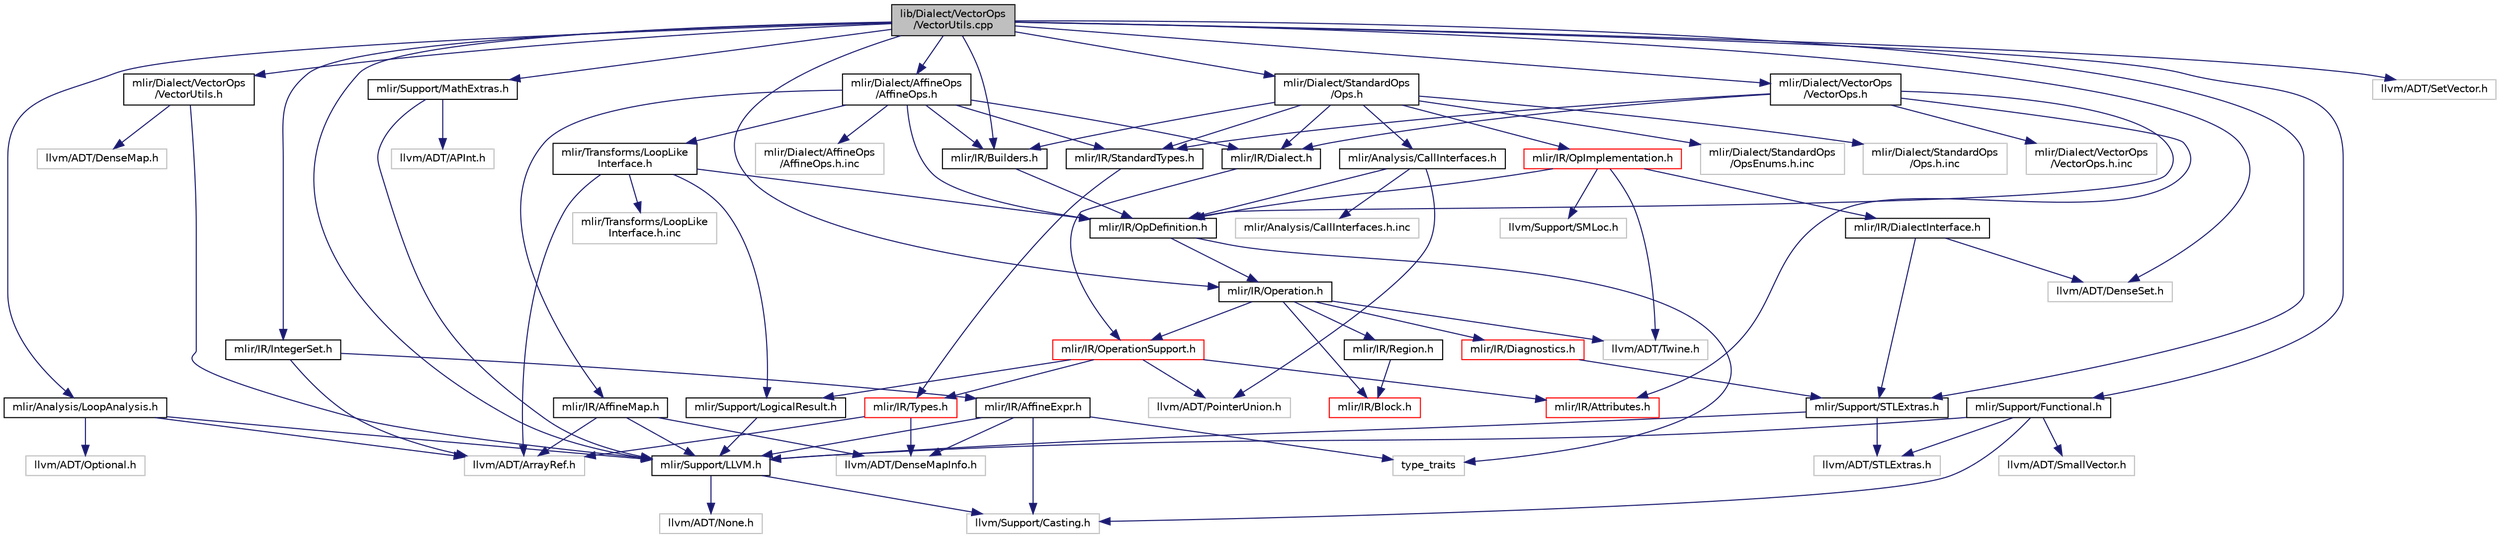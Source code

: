 digraph "lib/Dialect/VectorOps/VectorUtils.cpp"
{
  bgcolor="transparent";
  edge [fontname="Helvetica",fontsize="10",labelfontname="Helvetica",labelfontsize="10"];
  node [fontname="Helvetica",fontsize="10",shape=record];
  Node0 [label="lib/Dialect/VectorOps\l/VectorUtils.cpp",height=0.2,width=0.4,color="black", fillcolor="grey75", style="filled", fontcolor="black"];
  Node0 -> Node1 [color="midnightblue",fontsize="10",style="solid",fontname="Helvetica"];
  Node1 [label="mlir/Dialect/VectorOps\l/VectorUtils.h",height=0.2,width=0.4,color="black",URL="$VectorUtils_8h.html"];
  Node1 -> Node2 [color="midnightblue",fontsize="10",style="solid",fontname="Helvetica"];
  Node2 [label="mlir/Support/LLVM.h",height=0.2,width=0.4,color="black",URL="$LLVM_8h.html"];
  Node2 -> Node3 [color="midnightblue",fontsize="10",style="solid",fontname="Helvetica"];
  Node3 [label="llvm/ADT/None.h",height=0.2,width=0.4,color="grey75"];
  Node2 -> Node4 [color="midnightblue",fontsize="10",style="solid",fontname="Helvetica"];
  Node4 [label="llvm/Support/Casting.h",height=0.2,width=0.4,color="grey75"];
  Node1 -> Node5 [color="midnightblue",fontsize="10",style="solid",fontname="Helvetica"];
  Node5 [label="llvm/ADT/DenseMap.h",height=0.2,width=0.4,color="grey75"];
  Node0 -> Node6 [color="midnightblue",fontsize="10",style="solid",fontname="Helvetica"];
  Node6 [label="mlir/Analysis/LoopAnalysis.h",height=0.2,width=0.4,color="black",URL="$LoopAnalysis_8h.html"];
  Node6 -> Node2 [color="midnightblue",fontsize="10",style="solid",fontname="Helvetica"];
  Node6 -> Node7 [color="midnightblue",fontsize="10",style="solid",fontname="Helvetica"];
  Node7 [label="llvm/ADT/ArrayRef.h",height=0.2,width=0.4,color="grey75"];
  Node6 -> Node8 [color="midnightblue",fontsize="10",style="solid",fontname="Helvetica"];
  Node8 [label="llvm/ADT/Optional.h",height=0.2,width=0.4,color="grey75"];
  Node0 -> Node9 [color="midnightblue",fontsize="10",style="solid",fontname="Helvetica"];
  Node9 [label="mlir/Dialect/AffineOps\l/AffineOps.h",height=0.2,width=0.4,color="black",URL="$AffineOps_8h.html"];
  Node9 -> Node10 [color="midnightblue",fontsize="10",style="solid",fontname="Helvetica"];
  Node10 [label="mlir/IR/AffineMap.h",height=0.2,width=0.4,color="black",URL="$AffineMap_8h.html"];
  Node10 -> Node2 [color="midnightblue",fontsize="10",style="solid",fontname="Helvetica"];
  Node10 -> Node7 [color="midnightblue",fontsize="10",style="solid",fontname="Helvetica"];
  Node10 -> Node11 [color="midnightblue",fontsize="10",style="solid",fontname="Helvetica"];
  Node11 [label="llvm/ADT/DenseMapInfo.h",height=0.2,width=0.4,color="grey75"];
  Node9 -> Node12 [color="midnightblue",fontsize="10",style="solid",fontname="Helvetica"];
  Node12 [label="mlir/IR/Builders.h",height=0.2,width=0.4,color="black",URL="$IR_2Builders_8h.html"];
  Node12 -> Node13 [color="midnightblue",fontsize="10",style="solid",fontname="Helvetica"];
  Node13 [label="mlir/IR/OpDefinition.h",height=0.2,width=0.4,color="black",URL="$OpDefinition_8h.html"];
  Node13 -> Node14 [color="midnightblue",fontsize="10",style="solid",fontname="Helvetica"];
  Node14 [label="mlir/IR/Operation.h",height=0.2,width=0.4,color="black",URL="$Operation_8h.html"];
  Node14 -> Node15 [color="midnightblue",fontsize="10",style="solid",fontname="Helvetica"];
  Node15 [label="mlir/IR/Block.h",height=0.2,width=0.4,color="red",URL="$Block_8h.html"];
  Node14 -> Node44 [color="midnightblue",fontsize="10",style="solid",fontname="Helvetica"];
  Node44 [label="mlir/IR/Diagnostics.h",height=0.2,width=0.4,color="red",URL="$Diagnostics_8h.html"];
  Node44 -> Node26 [color="midnightblue",fontsize="10",style="solid",fontname="Helvetica"];
  Node26 [label="mlir/Support/STLExtras.h",height=0.2,width=0.4,color="black",URL="$STLExtras_8h.html"];
  Node26 -> Node2 [color="midnightblue",fontsize="10",style="solid",fontname="Helvetica"];
  Node26 -> Node27 [color="midnightblue",fontsize="10",style="solid",fontname="Helvetica"];
  Node27 [label="llvm/ADT/STLExtras.h",height=0.2,width=0.4,color="grey75"];
  Node14 -> Node45 [color="midnightblue",fontsize="10",style="solid",fontname="Helvetica"];
  Node45 [label="mlir/IR/OperationSupport.h",height=0.2,width=0.4,color="red",URL="$OperationSupport_8h.html"];
  Node45 -> Node34 [color="midnightblue",fontsize="10",style="solid",fontname="Helvetica"];
  Node34 [label="mlir/IR/Attributes.h",height=0.2,width=0.4,color="red",URL="$Attributes_8h.html"];
  Node45 -> Node18 [color="midnightblue",fontsize="10",style="solid",fontname="Helvetica"];
  Node18 [label="mlir/IR/Types.h",height=0.2,width=0.4,color="red",URL="$Types_8h.html"];
  Node18 -> Node7 [color="midnightblue",fontsize="10",style="solid",fontname="Helvetica"];
  Node18 -> Node11 [color="midnightblue",fontsize="10",style="solid",fontname="Helvetica"];
  Node45 -> Node25 [color="midnightblue",fontsize="10",style="solid",fontname="Helvetica"];
  Node25 [label="mlir/Support/LogicalResult.h",height=0.2,width=0.4,color="black",URL="$LogicalResult_8h.html"];
  Node25 -> Node2 [color="midnightblue",fontsize="10",style="solid",fontname="Helvetica"];
  Node45 -> Node40 [color="midnightblue",fontsize="10",style="solid",fontname="Helvetica"];
  Node40 [label="llvm/ADT/PointerUnion.h",height=0.2,width=0.4,color="grey75"];
  Node14 -> Node49 [color="midnightblue",fontsize="10",style="solid",fontname="Helvetica"];
  Node49 [label="mlir/IR/Region.h",height=0.2,width=0.4,color="black",URL="$IR_2Region_8h.html"];
  Node49 -> Node15 [color="midnightblue",fontsize="10",style="solid",fontname="Helvetica"];
  Node14 -> Node50 [color="midnightblue",fontsize="10",style="solid",fontname="Helvetica"];
  Node50 [label="llvm/ADT/Twine.h",height=0.2,width=0.4,color="grey75"];
  Node13 -> Node51 [color="midnightblue",fontsize="10",style="solid",fontname="Helvetica"];
  Node51 [label="type_traits",height=0.2,width=0.4,color="grey75"];
  Node9 -> Node52 [color="midnightblue",fontsize="10",style="solid",fontname="Helvetica"];
  Node52 [label="mlir/IR/Dialect.h",height=0.2,width=0.4,color="black",URL="$IR_2Dialect_8h.html"];
  Node52 -> Node45 [color="midnightblue",fontsize="10",style="solid",fontname="Helvetica"];
  Node9 -> Node13 [color="midnightblue",fontsize="10",style="solid",fontname="Helvetica"];
  Node9 -> Node53 [color="midnightblue",fontsize="10",style="solid",fontname="Helvetica"];
  Node53 [label="mlir/IR/StandardTypes.h",height=0.2,width=0.4,color="black",URL="$StandardTypes_8h.html"];
  Node53 -> Node18 [color="midnightblue",fontsize="10",style="solid",fontname="Helvetica"];
  Node9 -> Node54 [color="midnightblue",fontsize="10",style="solid",fontname="Helvetica"];
  Node54 [label="mlir/Transforms/LoopLike\lInterface.h",height=0.2,width=0.4,color="black",URL="$LoopLikeInterface_8h.html"];
  Node54 -> Node13 [color="midnightblue",fontsize="10",style="solid",fontname="Helvetica"];
  Node54 -> Node25 [color="midnightblue",fontsize="10",style="solid",fontname="Helvetica"];
  Node54 -> Node7 [color="midnightblue",fontsize="10",style="solid",fontname="Helvetica"];
  Node54 -> Node55 [color="midnightblue",fontsize="10",style="solid",fontname="Helvetica"];
  Node55 [label="mlir/Transforms/LoopLike\lInterface.h.inc",height=0.2,width=0.4,color="grey75"];
  Node9 -> Node56 [color="midnightblue",fontsize="10",style="solid",fontname="Helvetica"];
  Node56 [label="mlir/Dialect/AffineOps\l/AffineOps.h.inc",height=0.2,width=0.4,color="grey75"];
  Node0 -> Node57 [color="midnightblue",fontsize="10",style="solid",fontname="Helvetica"];
  Node57 [label="mlir/Dialect/StandardOps\l/Ops.h",height=0.2,width=0.4,color="black",URL="$Ops_8h.html"];
  Node57 -> Node58 [color="midnightblue",fontsize="10",style="solid",fontname="Helvetica"];
  Node58 [label="mlir/Analysis/CallInterfaces.h",height=0.2,width=0.4,color="black",URL="$CallInterfaces_8h.html"];
  Node58 -> Node13 [color="midnightblue",fontsize="10",style="solid",fontname="Helvetica"];
  Node58 -> Node40 [color="midnightblue",fontsize="10",style="solid",fontname="Helvetica"];
  Node58 -> Node59 [color="midnightblue",fontsize="10",style="solid",fontname="Helvetica"];
  Node59 [label="mlir/Analysis/CallInterfaces.h.inc",height=0.2,width=0.4,color="grey75"];
  Node57 -> Node12 [color="midnightblue",fontsize="10",style="solid",fontname="Helvetica"];
  Node57 -> Node52 [color="midnightblue",fontsize="10",style="solid",fontname="Helvetica"];
  Node57 -> Node60 [color="midnightblue",fontsize="10",style="solid",fontname="Helvetica"];
  Node60 [label="mlir/IR/OpImplementation.h",height=0.2,width=0.4,color="red",URL="$OpImplementation_8h.html"];
  Node60 -> Node61 [color="midnightblue",fontsize="10",style="solid",fontname="Helvetica"];
  Node61 [label="mlir/IR/DialectInterface.h",height=0.2,width=0.4,color="black",URL="$DialectInterface_8h.html"];
  Node61 -> Node26 [color="midnightblue",fontsize="10",style="solid",fontname="Helvetica"];
  Node61 -> Node29 [color="midnightblue",fontsize="10",style="solid",fontname="Helvetica"];
  Node29 [label="llvm/ADT/DenseSet.h",height=0.2,width=0.4,color="grey75"];
  Node60 -> Node13 [color="midnightblue",fontsize="10",style="solid",fontname="Helvetica"];
  Node60 -> Node50 [color="midnightblue",fontsize="10",style="solid",fontname="Helvetica"];
  Node60 -> Node62 [color="midnightblue",fontsize="10",style="solid",fontname="Helvetica"];
  Node62 [label="llvm/Support/SMLoc.h",height=0.2,width=0.4,color="grey75"];
  Node57 -> Node53 [color="midnightblue",fontsize="10",style="solid",fontname="Helvetica"];
  Node57 -> Node65 [color="midnightblue",fontsize="10",style="solid",fontname="Helvetica"];
  Node65 [label="mlir/Dialect/StandardOps\l/OpsEnums.h.inc",height=0.2,width=0.4,color="grey75"];
  Node57 -> Node66 [color="midnightblue",fontsize="10",style="solid",fontname="Helvetica"];
  Node66 [label="mlir/Dialect/StandardOps\l/Ops.h.inc",height=0.2,width=0.4,color="grey75"];
  Node0 -> Node67 [color="midnightblue",fontsize="10",style="solid",fontname="Helvetica"];
  Node67 [label="mlir/Dialect/VectorOps\l/VectorOps.h",height=0.2,width=0.4,color="black",URL="$VectorOps_8h.html"];
  Node67 -> Node34 [color="midnightblue",fontsize="10",style="solid",fontname="Helvetica"];
  Node67 -> Node52 [color="midnightblue",fontsize="10",style="solid",fontname="Helvetica"];
  Node67 -> Node13 [color="midnightblue",fontsize="10",style="solid",fontname="Helvetica"];
  Node67 -> Node53 [color="midnightblue",fontsize="10",style="solid",fontname="Helvetica"];
  Node67 -> Node68 [color="midnightblue",fontsize="10",style="solid",fontname="Helvetica"];
  Node68 [label="mlir/Dialect/VectorOps\l/VectorOps.h.inc",height=0.2,width=0.4,color="grey75"];
  Node0 -> Node12 [color="midnightblue",fontsize="10",style="solid",fontname="Helvetica"];
  Node0 -> Node69 [color="midnightblue",fontsize="10",style="solid",fontname="Helvetica"];
  Node69 [label="mlir/IR/IntegerSet.h",height=0.2,width=0.4,color="black",URL="$IntegerSet_8h.html"];
  Node69 -> Node70 [color="midnightblue",fontsize="10",style="solid",fontname="Helvetica"];
  Node70 [label="mlir/IR/AffineExpr.h",height=0.2,width=0.4,color="black",URL="$AffineExpr_8h.html"];
  Node70 -> Node2 [color="midnightblue",fontsize="10",style="solid",fontname="Helvetica"];
  Node70 -> Node11 [color="midnightblue",fontsize="10",style="solid",fontname="Helvetica"];
  Node70 -> Node4 [color="midnightblue",fontsize="10",style="solid",fontname="Helvetica"];
  Node70 -> Node51 [color="midnightblue",fontsize="10",style="solid",fontname="Helvetica"];
  Node69 -> Node7 [color="midnightblue",fontsize="10",style="solid",fontname="Helvetica"];
  Node0 -> Node14 [color="midnightblue",fontsize="10",style="solid",fontname="Helvetica"];
  Node0 -> Node71 [color="midnightblue",fontsize="10",style="solid",fontname="Helvetica"];
  Node71 [label="mlir/Support/Functional.h",height=0.2,width=0.4,color="black",URL="$Functional_8h.html"];
  Node71 -> Node2 [color="midnightblue",fontsize="10",style="solid",fontname="Helvetica"];
  Node71 -> Node27 [color="midnightblue",fontsize="10",style="solid",fontname="Helvetica"];
  Node71 -> Node72 [color="midnightblue",fontsize="10",style="solid",fontname="Helvetica"];
  Node72 [label="llvm/ADT/SmallVector.h",height=0.2,width=0.4,color="grey75"];
  Node71 -> Node4 [color="midnightblue",fontsize="10",style="solid",fontname="Helvetica"];
  Node0 -> Node2 [color="midnightblue",fontsize="10",style="solid",fontname="Helvetica"];
  Node0 -> Node73 [color="midnightblue",fontsize="10",style="solid",fontname="Helvetica"];
  Node73 [label="mlir/Support/MathExtras.h",height=0.2,width=0.4,color="black",URL="$MathExtras_8h.html"];
  Node73 -> Node2 [color="midnightblue",fontsize="10",style="solid",fontname="Helvetica"];
  Node73 -> Node74 [color="midnightblue",fontsize="10",style="solid",fontname="Helvetica"];
  Node74 [label="llvm/ADT/APInt.h",height=0.2,width=0.4,color="grey75"];
  Node0 -> Node26 [color="midnightblue",fontsize="10",style="solid",fontname="Helvetica"];
  Node0 -> Node29 [color="midnightblue",fontsize="10",style="solid",fontname="Helvetica"];
  Node0 -> Node75 [color="midnightblue",fontsize="10",style="solid",fontname="Helvetica"];
  Node75 [label="llvm/ADT/SetVector.h",height=0.2,width=0.4,color="grey75"];
}
